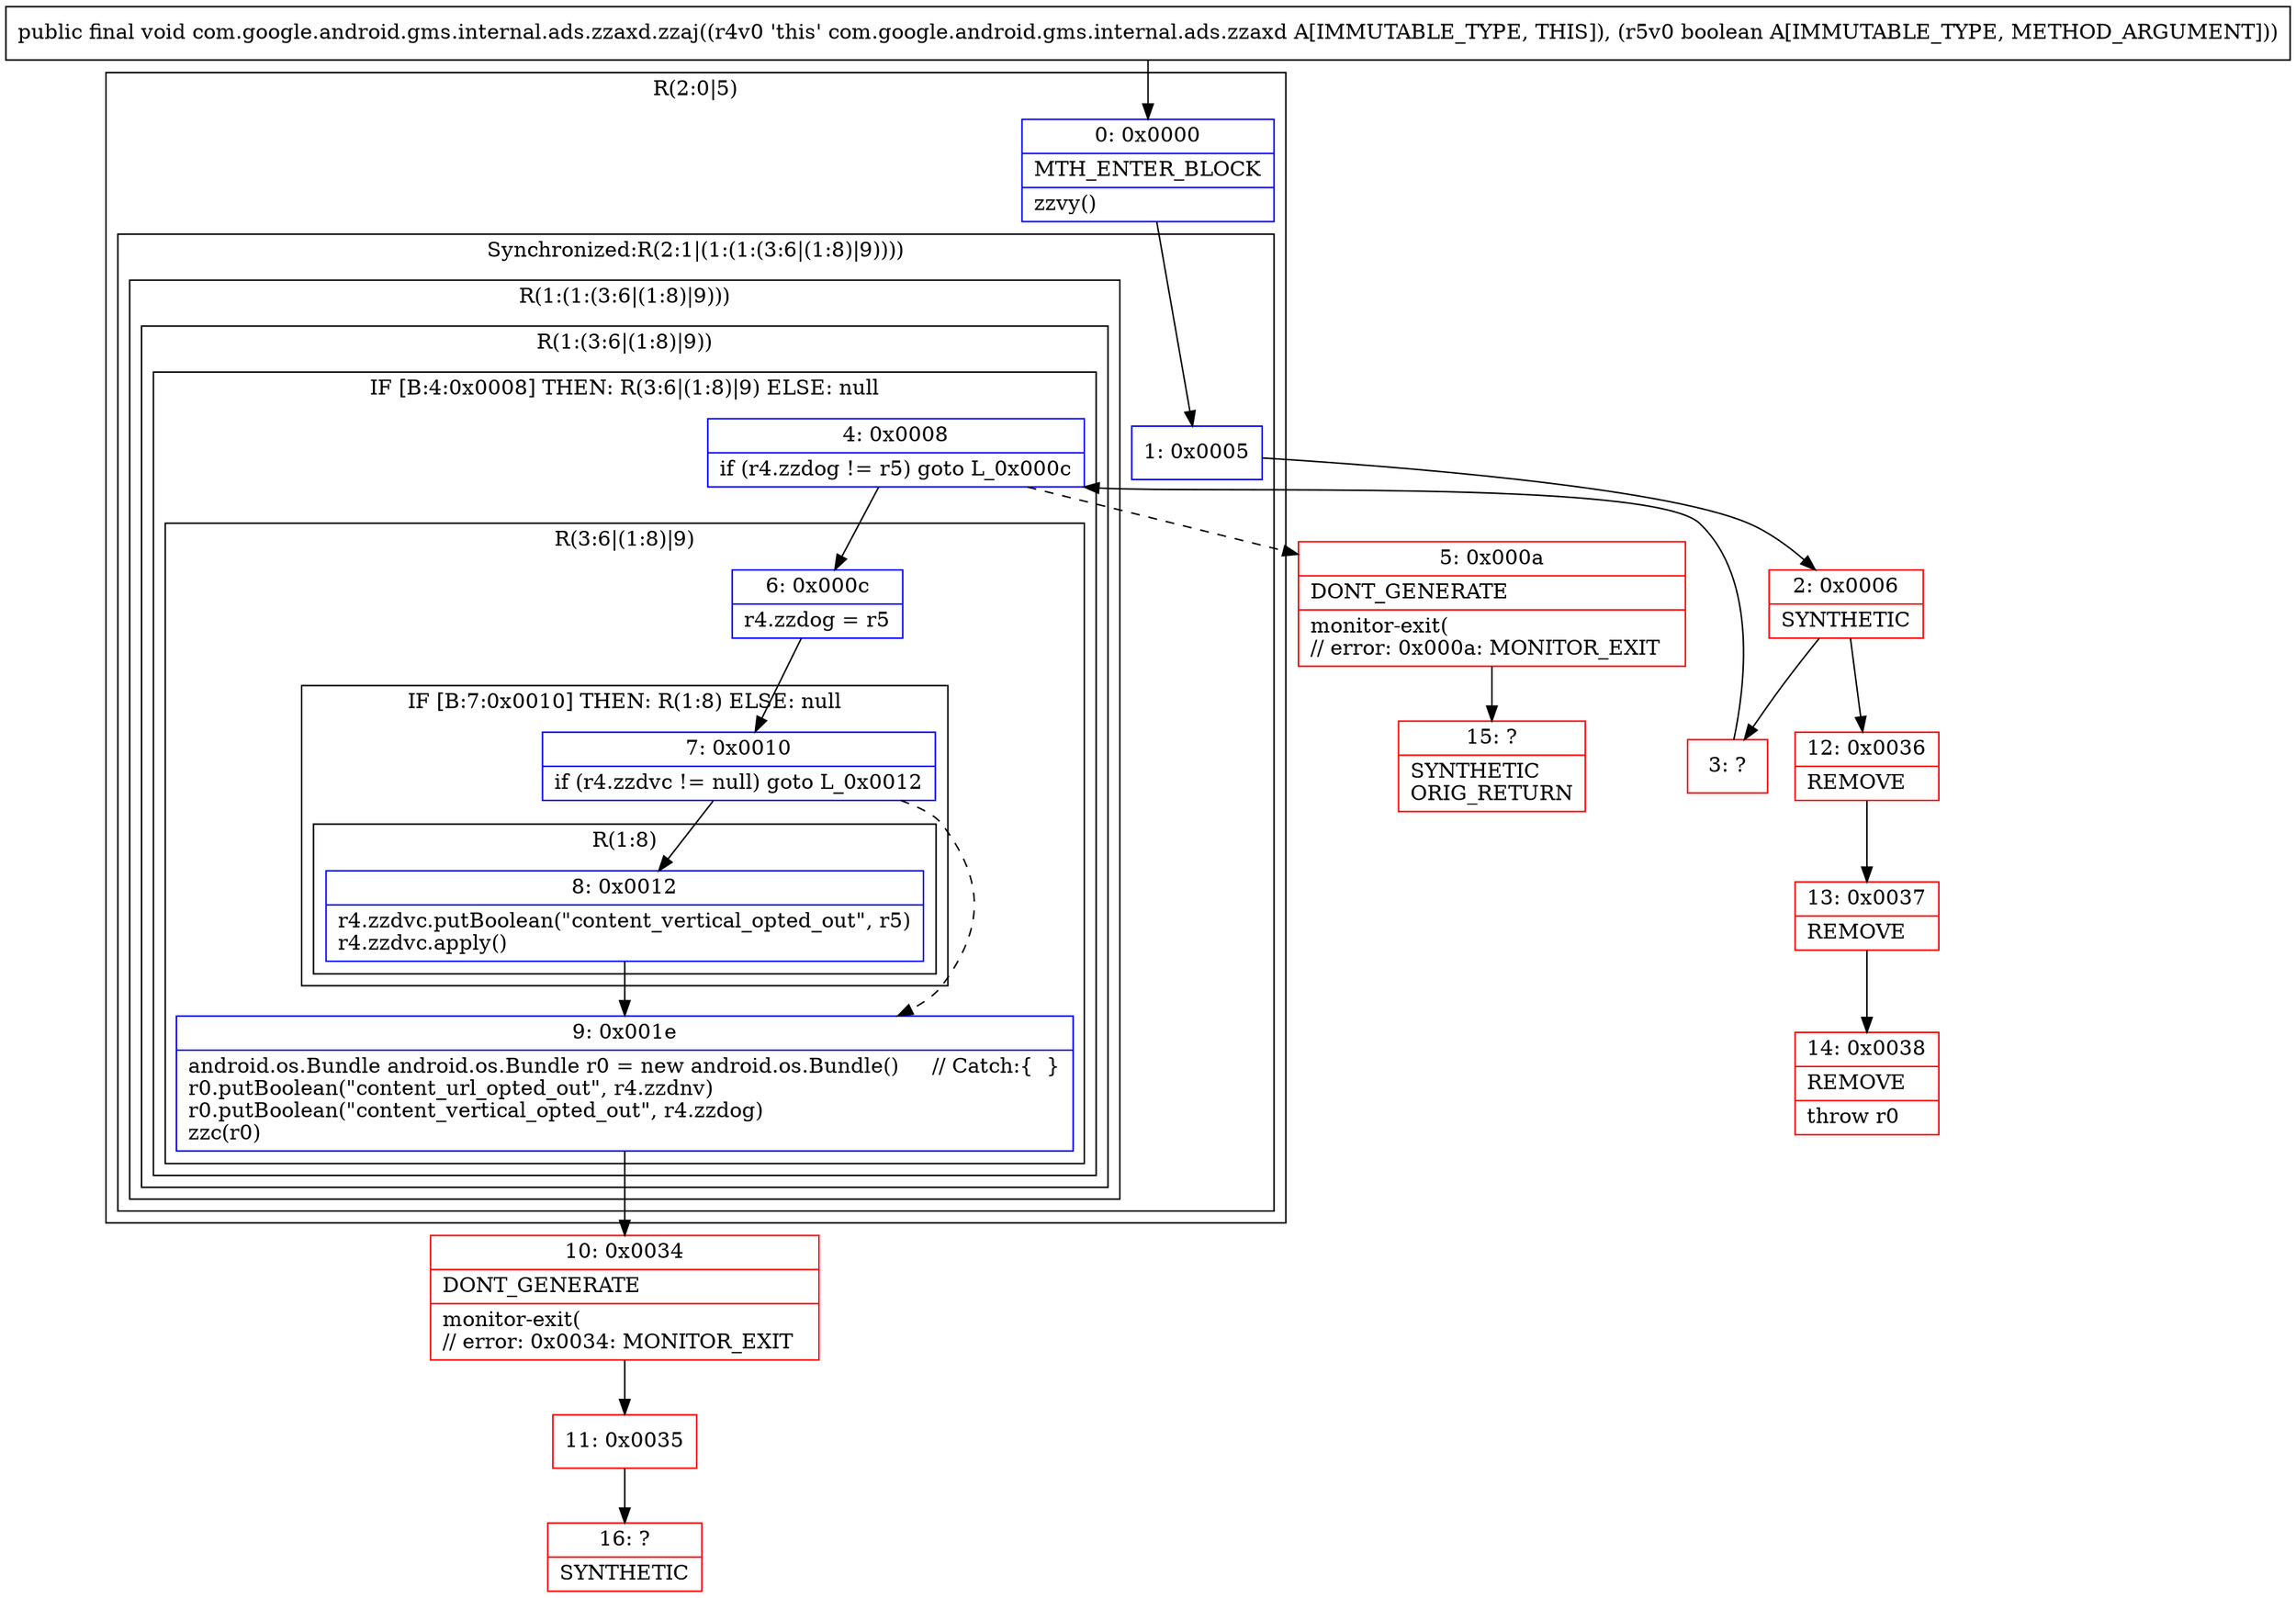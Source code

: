 digraph "CFG forcom.google.android.gms.internal.ads.zzaxd.zzaj(Z)V" {
subgraph cluster_Region_1201141822 {
label = "R(2:0|5)";
node [shape=record,color=blue];
Node_0 [shape=record,label="{0\:\ 0x0000|MTH_ENTER_BLOCK\l|zzvy()\l}"];
subgraph cluster_SynchronizedRegion_415084354 {
label = "Synchronized:R(2:1|(1:(1:(3:6|(1:8)|9))))";
node [shape=record,color=blue];
Node_1 [shape=record,label="{1\:\ 0x0005}"];
subgraph cluster_Region_1830640254 {
label = "R(1:(1:(3:6|(1:8)|9)))";
node [shape=record,color=blue];
subgraph cluster_Region_1382537658 {
label = "R(1:(3:6|(1:8)|9))";
node [shape=record,color=blue];
subgraph cluster_IfRegion_709467584 {
label = "IF [B:4:0x0008] THEN: R(3:6|(1:8)|9) ELSE: null";
node [shape=record,color=blue];
Node_4 [shape=record,label="{4\:\ 0x0008|if (r4.zzdog != r5) goto L_0x000c\l}"];
subgraph cluster_Region_265464493 {
label = "R(3:6|(1:8)|9)";
node [shape=record,color=blue];
Node_6 [shape=record,label="{6\:\ 0x000c|r4.zzdog = r5\l}"];
subgraph cluster_IfRegion_1601958004 {
label = "IF [B:7:0x0010] THEN: R(1:8) ELSE: null";
node [shape=record,color=blue];
Node_7 [shape=record,label="{7\:\ 0x0010|if (r4.zzdvc != null) goto L_0x0012\l}"];
subgraph cluster_Region_1488101199 {
label = "R(1:8)";
node [shape=record,color=blue];
Node_8 [shape=record,label="{8\:\ 0x0012|r4.zzdvc.putBoolean(\"content_vertical_opted_out\", r5)\lr4.zzdvc.apply()\l}"];
}
}
Node_9 [shape=record,label="{9\:\ 0x001e|android.os.Bundle android.os.Bundle r0 = new android.os.Bundle()     \/\/ Catch:\{  \}\lr0.putBoolean(\"content_url_opted_out\", r4.zzdnv)\lr0.putBoolean(\"content_vertical_opted_out\", r4.zzdog)\lzzc(r0)\l}"];
}
}
}
}
}
}
Node_2 [shape=record,color=red,label="{2\:\ 0x0006|SYNTHETIC\l}"];
Node_3 [shape=record,color=red,label="{3\:\ ?}"];
Node_5 [shape=record,color=red,label="{5\:\ 0x000a|DONT_GENERATE\l|monitor\-exit(\l\/\/ error: 0x000a: MONITOR_EXIT  \l}"];
Node_10 [shape=record,color=red,label="{10\:\ 0x0034|DONT_GENERATE\l|monitor\-exit(\l\/\/ error: 0x0034: MONITOR_EXIT  \l}"];
Node_11 [shape=record,color=red,label="{11\:\ 0x0035}"];
Node_12 [shape=record,color=red,label="{12\:\ 0x0036|REMOVE\l}"];
Node_13 [shape=record,color=red,label="{13\:\ 0x0037|REMOVE\l}"];
Node_14 [shape=record,color=red,label="{14\:\ 0x0038|REMOVE\l|throw r0\l}"];
Node_15 [shape=record,color=red,label="{15\:\ ?|SYNTHETIC\lORIG_RETURN\l}"];
Node_16 [shape=record,color=red,label="{16\:\ ?|SYNTHETIC\l}"];
MethodNode[shape=record,label="{public final void com.google.android.gms.internal.ads.zzaxd.zzaj((r4v0 'this' com.google.android.gms.internal.ads.zzaxd A[IMMUTABLE_TYPE, THIS]), (r5v0 boolean A[IMMUTABLE_TYPE, METHOD_ARGUMENT])) }"];
MethodNode -> Node_0;
Node_0 -> Node_1;
Node_1 -> Node_2;
Node_4 -> Node_5[style=dashed];
Node_4 -> Node_6;
Node_6 -> Node_7;
Node_7 -> Node_8;
Node_7 -> Node_9[style=dashed];
Node_8 -> Node_9;
Node_9 -> Node_10;
Node_2 -> Node_3;
Node_2 -> Node_12;
Node_3 -> Node_4;
Node_5 -> Node_15;
Node_10 -> Node_11;
Node_11 -> Node_16;
Node_12 -> Node_13;
Node_13 -> Node_14;
}

